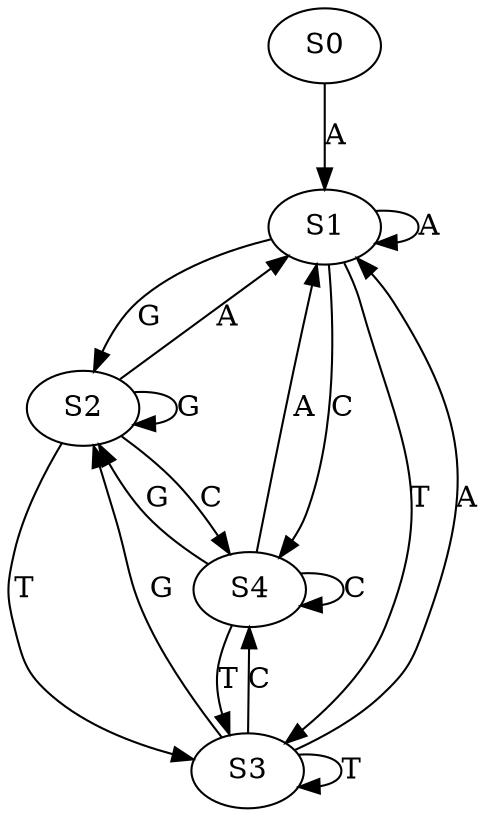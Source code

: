 strict digraph  {
	S0 -> S1 [ label = A ];
	S1 -> S2 [ label = G ];
	S1 -> S3 [ label = T ];
	S1 -> S1 [ label = A ];
	S1 -> S4 [ label = C ];
	S2 -> S4 [ label = C ];
	S2 -> S3 [ label = T ];
	S2 -> S1 [ label = A ];
	S2 -> S2 [ label = G ];
	S3 -> S2 [ label = G ];
	S3 -> S4 [ label = C ];
	S3 -> S1 [ label = A ];
	S3 -> S3 [ label = T ];
	S4 -> S1 [ label = A ];
	S4 -> S3 [ label = T ];
	S4 -> S4 [ label = C ];
	S4 -> S2 [ label = G ];
}
